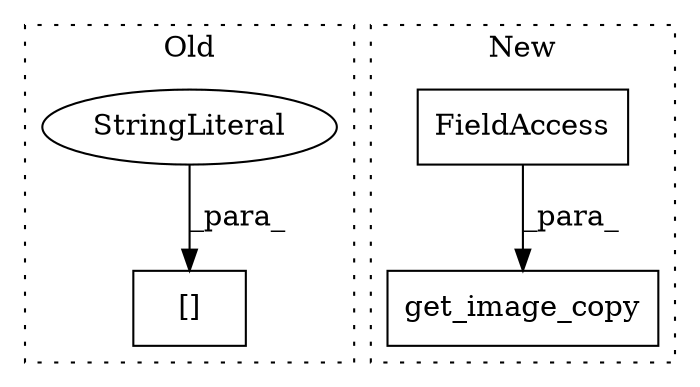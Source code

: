 digraph G {
subgraph cluster0 {
1 [label="[]" a="2" s="6402,6431" l="12,1" shape="box"];
3 [label="StringLiteral" a="45" s="6414" l="17" shape="ellipse"];
label = "Old";
style="dotted";
}
subgraph cluster1 {
2 [label="get_image_copy" a="32" s="6163,6194" l="15,1" shape="box"];
4 [label="FieldAccess" a="22" s="6178" l="16" shape="box"];
label = "New";
style="dotted";
}
3 -> 1 [label="_para_"];
4 -> 2 [label="_para_"];
}